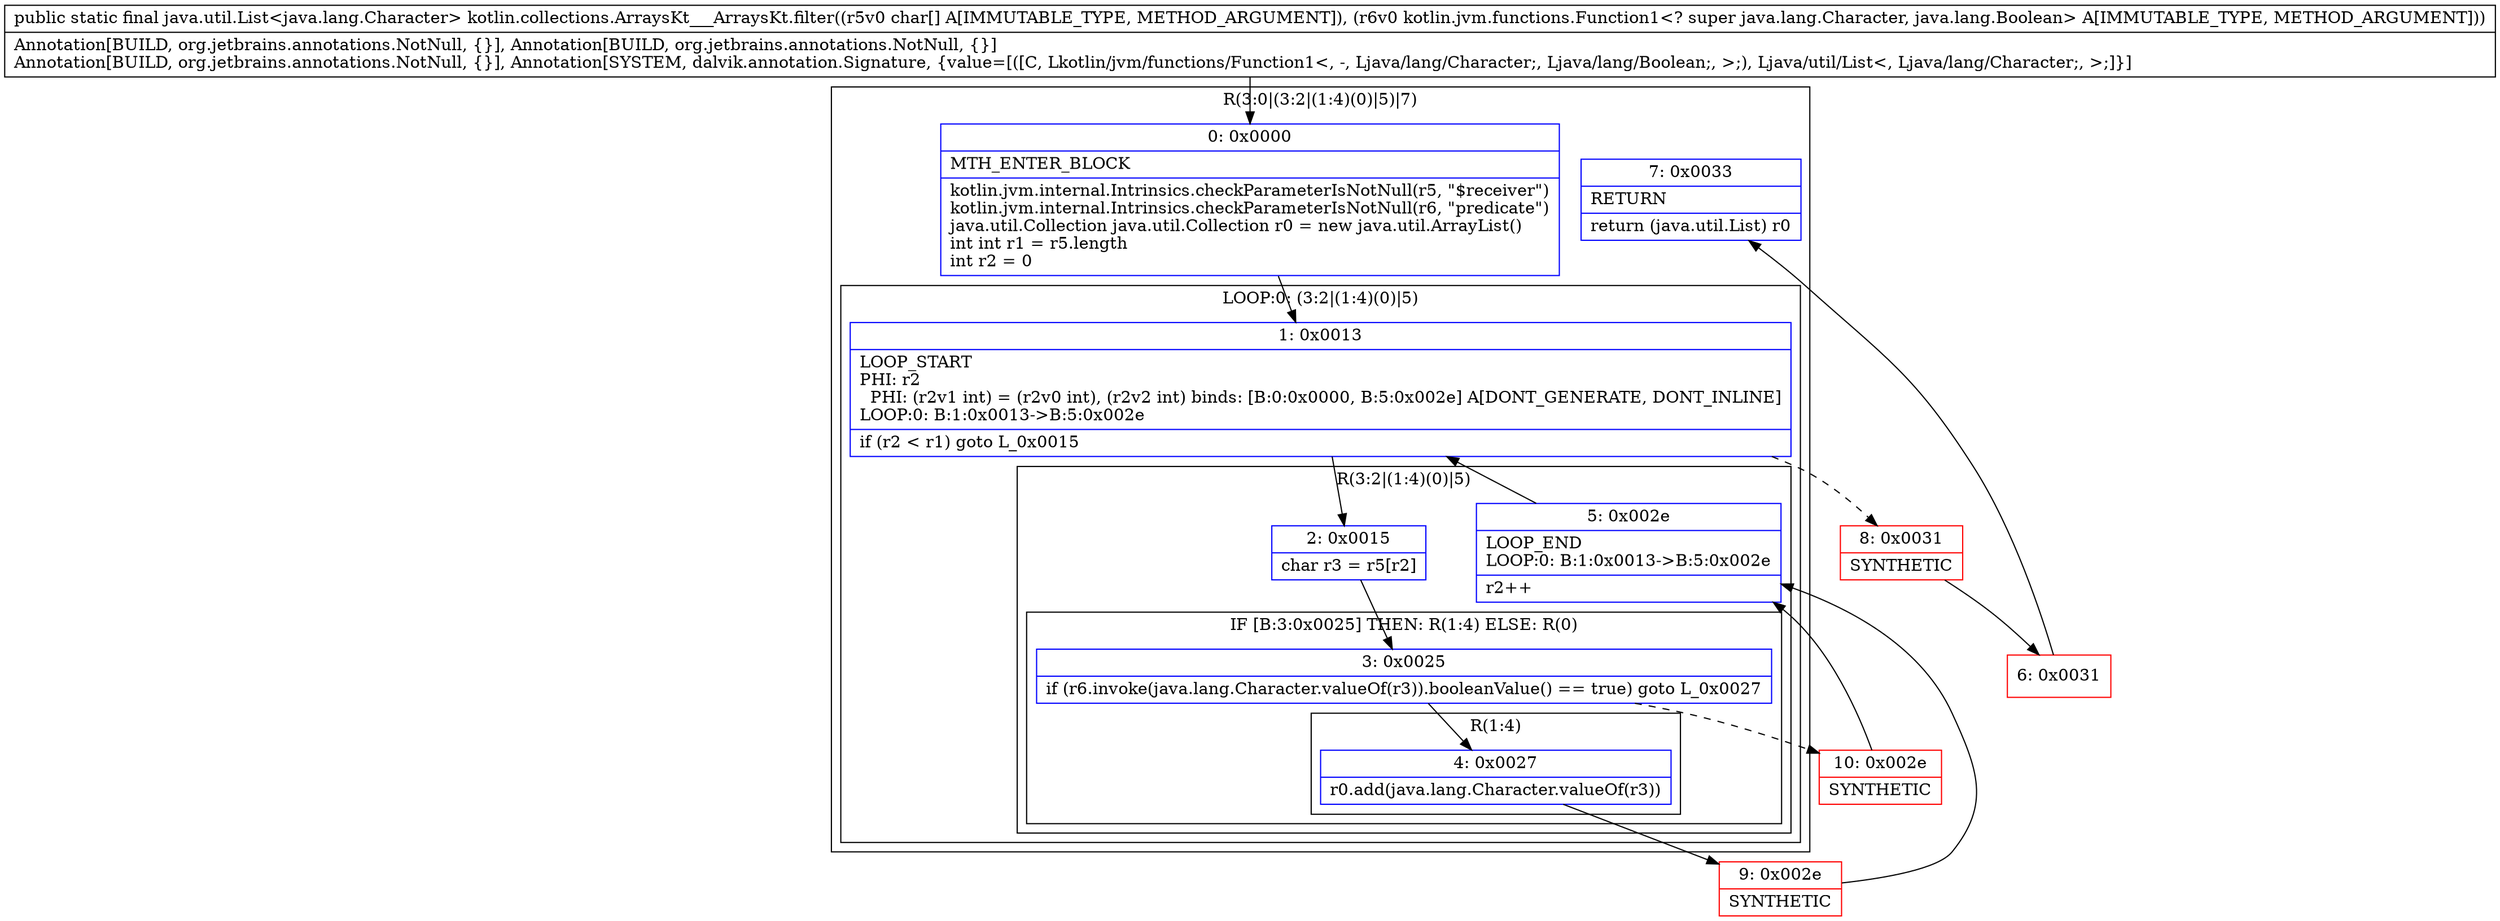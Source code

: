 digraph "CFG forkotlin.collections.ArraysKt___ArraysKt.filter([CLkotlin\/jvm\/functions\/Function1;)Ljava\/util\/List;" {
subgraph cluster_Region_1761307219 {
label = "R(3:0|(3:2|(1:4)(0)|5)|7)";
node [shape=record,color=blue];
Node_0 [shape=record,label="{0\:\ 0x0000|MTH_ENTER_BLOCK\l|kotlin.jvm.internal.Intrinsics.checkParameterIsNotNull(r5, \"$receiver\")\lkotlin.jvm.internal.Intrinsics.checkParameterIsNotNull(r6, \"predicate\")\ljava.util.Collection java.util.Collection r0 = new java.util.ArrayList()\lint int r1 = r5.length\lint r2 = 0\l}"];
subgraph cluster_LoopRegion_2067377417 {
label = "LOOP:0: (3:2|(1:4)(0)|5)";
node [shape=record,color=blue];
Node_1 [shape=record,label="{1\:\ 0x0013|LOOP_START\lPHI: r2 \l  PHI: (r2v1 int) = (r2v0 int), (r2v2 int) binds: [B:0:0x0000, B:5:0x002e] A[DONT_GENERATE, DONT_INLINE]\lLOOP:0: B:1:0x0013\-\>B:5:0x002e\l|if (r2 \< r1) goto L_0x0015\l}"];
subgraph cluster_Region_751353551 {
label = "R(3:2|(1:4)(0)|5)";
node [shape=record,color=blue];
Node_2 [shape=record,label="{2\:\ 0x0015|char r3 = r5[r2]\l}"];
subgraph cluster_IfRegion_962760330 {
label = "IF [B:3:0x0025] THEN: R(1:4) ELSE: R(0)";
node [shape=record,color=blue];
Node_3 [shape=record,label="{3\:\ 0x0025|if (r6.invoke(java.lang.Character.valueOf(r3)).booleanValue() == true) goto L_0x0027\l}"];
subgraph cluster_Region_1626203915 {
label = "R(1:4)";
node [shape=record,color=blue];
Node_4 [shape=record,label="{4\:\ 0x0027|r0.add(java.lang.Character.valueOf(r3))\l}"];
}
subgraph cluster_Region_1430977664 {
label = "R(0)";
node [shape=record,color=blue];
}
}
Node_5 [shape=record,label="{5\:\ 0x002e|LOOP_END\lLOOP:0: B:1:0x0013\-\>B:5:0x002e\l|r2++\l}"];
}
}
Node_7 [shape=record,label="{7\:\ 0x0033|RETURN\l|return (java.util.List) r0\l}"];
}
Node_6 [shape=record,color=red,label="{6\:\ 0x0031}"];
Node_8 [shape=record,color=red,label="{8\:\ 0x0031|SYNTHETIC\l}"];
Node_9 [shape=record,color=red,label="{9\:\ 0x002e|SYNTHETIC\l}"];
Node_10 [shape=record,color=red,label="{10\:\ 0x002e|SYNTHETIC\l}"];
MethodNode[shape=record,label="{public static final java.util.List\<java.lang.Character\> kotlin.collections.ArraysKt___ArraysKt.filter((r5v0 char[] A[IMMUTABLE_TYPE, METHOD_ARGUMENT]), (r6v0 kotlin.jvm.functions.Function1\<? super java.lang.Character, java.lang.Boolean\> A[IMMUTABLE_TYPE, METHOD_ARGUMENT]))  | Annotation[BUILD, org.jetbrains.annotations.NotNull, \{\}], Annotation[BUILD, org.jetbrains.annotations.NotNull, \{\}]\lAnnotation[BUILD, org.jetbrains.annotations.NotNull, \{\}], Annotation[SYSTEM, dalvik.annotation.Signature, \{value=[([C, Lkotlin\/jvm\/functions\/Function1\<, \-, Ljava\/lang\/Character;, Ljava\/lang\/Boolean;, \>;), Ljava\/util\/List\<, Ljava\/lang\/Character;, \>;]\}]\l}"];
MethodNode -> Node_0;
Node_0 -> Node_1;
Node_1 -> Node_2;
Node_1 -> Node_8[style=dashed];
Node_2 -> Node_3;
Node_3 -> Node_4;
Node_3 -> Node_10[style=dashed];
Node_4 -> Node_9;
Node_5 -> Node_1;
Node_6 -> Node_7;
Node_8 -> Node_6;
Node_9 -> Node_5;
Node_10 -> Node_5;
}

